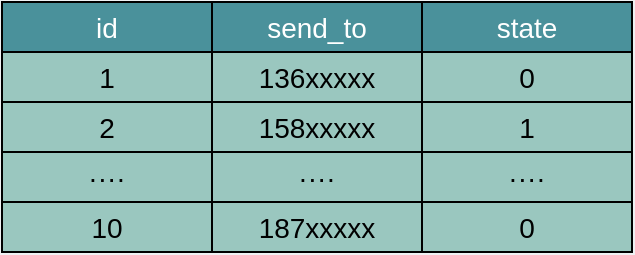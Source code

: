 <mxfile version="19.0.0" type="github"><diagram id="3228e29e-7158-1315-38df-8450db1d8a1d" name="Page-1"><mxGraphModel dx="702" dy="-702" grid="0" gridSize="10" guides="1" tooltips="1" connect="1" arrows="1" fold="1" page="1" pageScale="1" pageWidth="400" pageHeight="180" background="#EFF1F3" math="0" shadow="0"><root><mxCell id="0"/><mxCell id="1" parent="0"/><mxCell id="Wp8-4_sJjOrjRNukB6Yj-1" value="send_to" style="rounded=0;whiteSpace=wrap;html=1;fillColor=#4A919B;gradientColor=none;fontSize=14;fontColor=#FFFFFF;" parent="1" vertex="1"><mxGeometry x="148" y="1108" width="105" height="25" as="geometry"/></mxCell><mxCell id="Wp8-4_sJjOrjRNukB6Yj-2" value="state" style="rounded=0;whiteSpace=wrap;html=1;fillColor=#4A919B;gradientColor=none;fontSize=14;fontColor=#FFFFFF;" parent="1" vertex="1"><mxGeometry x="253" y="1108" width="105" height="25" as="geometry"/></mxCell><mxCell id="Wp8-4_sJjOrjRNukB6Yj-3" value="id" style="rounded=0;whiteSpace=wrap;html=1;fillColor=#4A919B;gradientColor=none;fontSize=14;fontColor=#FFFFFF;" parent="1" vertex="1"><mxGeometry x="43" y="1108" width="105" height="25" as="geometry"/></mxCell><mxCell id="Wp8-4_sJjOrjRNukB6Yj-4" value="136xxxxx" style="rounded=0;whiteSpace=wrap;html=1;fillColor=#9AC7BF;gradientColor=none;fontSize=14;fontColor=#000000;" parent="1" vertex="1"><mxGeometry x="148" y="1133" width="105" height="25" as="geometry"/></mxCell><mxCell id="Wp8-4_sJjOrjRNukB6Yj-5" value="0" style="rounded=0;whiteSpace=wrap;html=1;fillColor=#9AC7BF;gradientColor=none;fontSize=14;fontColor=#000000;" parent="1" vertex="1"><mxGeometry x="253" y="1133" width="105" height="25" as="geometry"/></mxCell><mxCell id="Wp8-4_sJjOrjRNukB6Yj-6" value="1" style="rounded=0;whiteSpace=wrap;html=1;fillColor=#9AC7BF;gradientColor=none;fontSize=14;fontColor=#000000;" parent="1" vertex="1"><mxGeometry x="43" y="1133" width="105" height="25" as="geometry"/></mxCell><mxCell id="Wp8-4_sJjOrjRNukB6Yj-7" value="158xxxxx" style="rounded=0;whiteSpace=wrap;html=1;fillColor=#9AC7BF;gradientColor=none;fontSize=14;fontColor=#000000;" parent="1" vertex="1"><mxGeometry x="148" y="1158" width="105" height="25" as="geometry"/></mxCell><mxCell id="Wp8-4_sJjOrjRNukB6Yj-8" value="1" style="rounded=0;whiteSpace=wrap;html=1;fillColor=#9AC7BF;gradientColor=none;fontSize=14;fontColor=#000000;" parent="1" vertex="1"><mxGeometry x="253" y="1158" width="105" height="25" as="geometry"/></mxCell><mxCell id="Wp8-4_sJjOrjRNukB6Yj-9" value="2" style="rounded=0;whiteSpace=wrap;html=1;fillColor=#9AC7BF;gradientColor=none;fontSize=14;fontColor=#000000;" parent="1" vertex="1"><mxGeometry x="43" y="1158" width="105" height="25" as="geometry"/></mxCell><mxCell id="Wp8-4_sJjOrjRNukB6Yj-10" value="····" style="rounded=0;whiteSpace=wrap;html=1;fillColor=#9AC7BF;gradientColor=none;fontSize=14;fontColor=#000000;" parent="1" vertex="1"><mxGeometry x="148" y="1183" width="105" height="25" as="geometry"/></mxCell><mxCell id="Wp8-4_sJjOrjRNukB6Yj-11" value="····" style="rounded=0;whiteSpace=wrap;html=1;fillColor=#9AC7BF;gradientColor=none;fontSize=14;fontColor=#000000;" parent="1" vertex="1"><mxGeometry x="253" y="1183" width="105" height="25" as="geometry"/></mxCell><mxCell id="Wp8-4_sJjOrjRNukB6Yj-12" value="····" style="rounded=0;whiteSpace=wrap;html=1;fillColor=#9AC7BF;gradientColor=none;fontSize=14;fontColor=#000000;" parent="1" vertex="1"><mxGeometry x="43" y="1183" width="105" height="25" as="geometry"/></mxCell><mxCell id="Wp8-4_sJjOrjRNukB6Yj-13" value="187xxxxx" style="rounded=0;whiteSpace=wrap;html=1;fillColor=#9AC7BF;gradientColor=none;fontSize=14;fontColor=#000000;" parent="1" vertex="1"><mxGeometry x="148" y="1208" width="105" height="25" as="geometry"/></mxCell><mxCell id="Wp8-4_sJjOrjRNukB6Yj-14" value="0" style="rounded=0;whiteSpace=wrap;html=1;fillColor=#9AC7BF;gradientColor=none;fontSize=14;fontColor=#000000;" parent="1" vertex="1"><mxGeometry x="253" y="1208" width="105" height="25" as="geometry"/></mxCell><mxCell id="Wp8-4_sJjOrjRNukB6Yj-15" value="10" style="rounded=0;whiteSpace=wrap;html=1;fillColor=#9AC7BF;gradientColor=none;fontSize=14;fontColor=#000000;" parent="1" vertex="1"><mxGeometry x="43" y="1208" width="105" height="25" as="geometry"/></mxCell></root></mxGraphModel></diagram></mxfile>